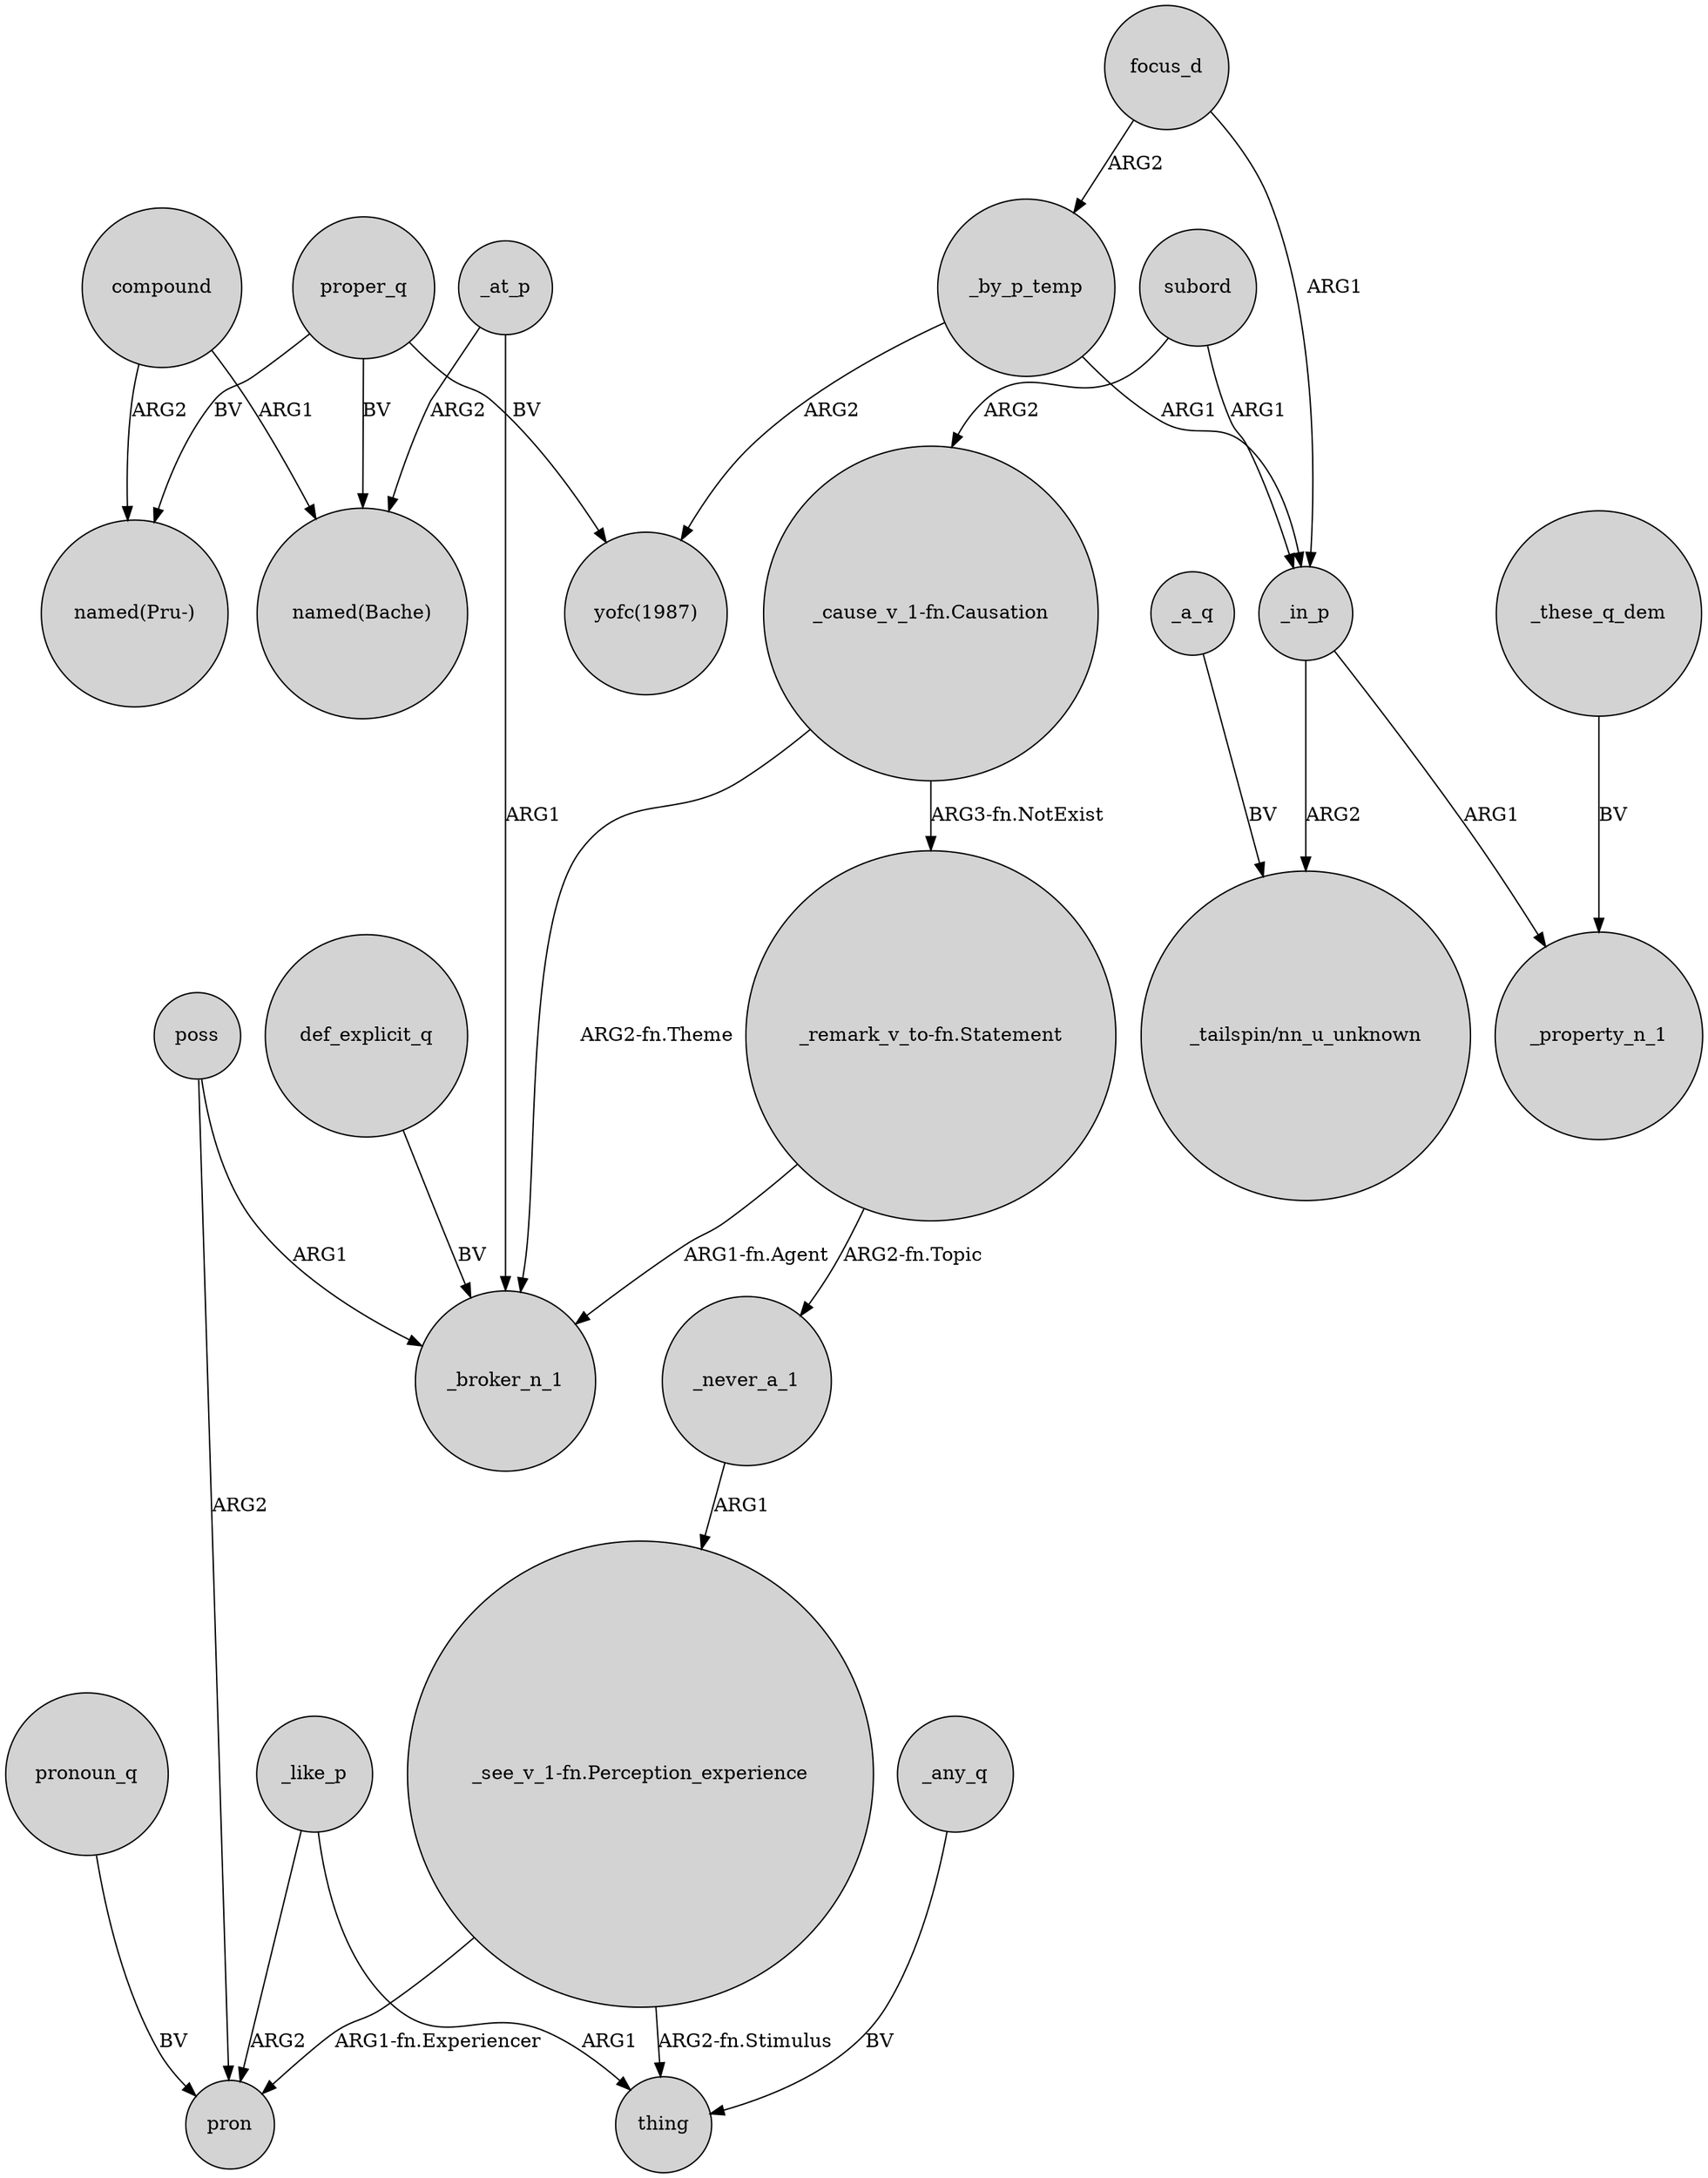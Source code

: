digraph {
	node [shape=circle style=filled]
	_by_p_temp -> "yofc(1987)" [label=ARG2]
	"_remark_v_to-fn.Statement" -> _never_a_1 [label="ARG2-fn.Topic"]
	"_see_v_1-fn.Perception_experience" -> pron [label="ARG1-fn.Experiencer"]
	_never_a_1 -> "_see_v_1-fn.Perception_experience" [label=ARG1]
	"_cause_v_1-fn.Causation" -> "_remark_v_to-fn.Statement" [label="ARG3-fn.NotExist"]
	poss -> pron [label=ARG2]
	_like_p -> pron [label=ARG2]
	proper_q -> "named(Bache)" [label=BV]
	compound -> "named(Pru-)" [label=ARG2]
	_in_p -> _property_n_1 [label=ARG1]
	"_remark_v_to-fn.Statement" -> _broker_n_1 [label="ARG1-fn.Agent"]
	"_cause_v_1-fn.Causation" -> _broker_n_1 [label="ARG2-fn.Theme"]
	_like_p -> thing [label=ARG1]
	_at_p -> _broker_n_1 [label=ARG1]
	pronoun_q -> pron [label=BV]
	_these_q_dem -> _property_n_1 [label=BV]
	compound -> "named(Bache)" [label=ARG1]
	_a_q -> "_tailspin/nn_u_unknown" [label=BV]
	subord -> _in_p [label=ARG1]
	proper_q -> "yofc(1987)" [label=BV]
	focus_d -> _in_p [label=ARG1]
	_at_p -> "named(Bache)" [label=ARG2]
	def_explicit_q -> _broker_n_1 [label=BV]
	subord -> "_cause_v_1-fn.Causation" [label=ARG2]
	focus_d -> _by_p_temp [label=ARG2]
	_in_p -> "_tailspin/nn_u_unknown" [label=ARG2]
	poss -> _broker_n_1 [label=ARG1]
	_any_q -> thing [label=BV]
	proper_q -> "named(Pru-)" [label=BV]
	"_see_v_1-fn.Perception_experience" -> thing [label="ARG2-fn.Stimulus"]
	_by_p_temp -> _in_p [label=ARG1]
}
